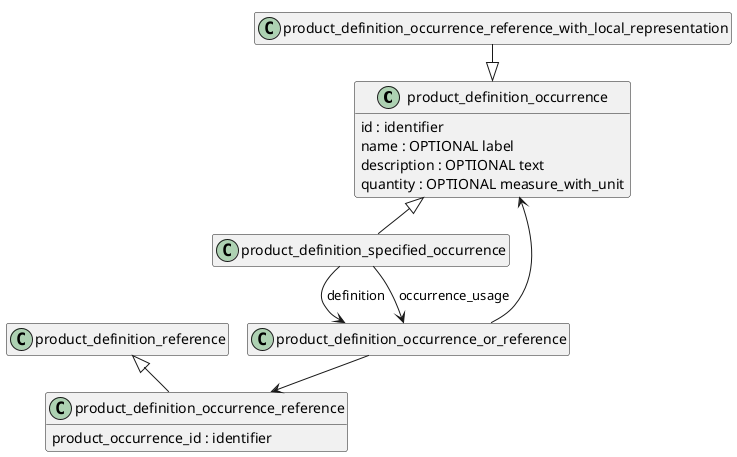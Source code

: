 @startuml
!pragma layout smetana
skinparam groupInheritance 2
hide empty members
top to bottom direction


class product_definition_occurrence {
  id : identifier
  name : OPTIONAL label
  description : OPTIONAL text
  quantity : OPTIONAL measure_with_unit
} 

class product_definition_occurrence_reference_with_local_representation

class product_definition_specified_occurrence

class product_definition_occurrence_reference {
  product_occurrence_id : identifier
} 

class product_definition_reference

'наследование
product_definition_occurrence_reference_with_local_representation -down-|> product_definition_occurrence
product_definition_specified_occurrence -up-|> product_definition_occurrence
product_definition_occurrence_reference -up-|> product_definition_reference

' связи
product_definition_specified_occurrence --> product_definition_occurrence_or_reference : definition
product_definition_specified_occurrence --> product_definition_occurrence_or_reference : occurrence_usage
product_definition_occurrence_or_reference --> product_definition_occurrence
product_definition_occurrence_or_reference --> product_definition_occurrence_reference